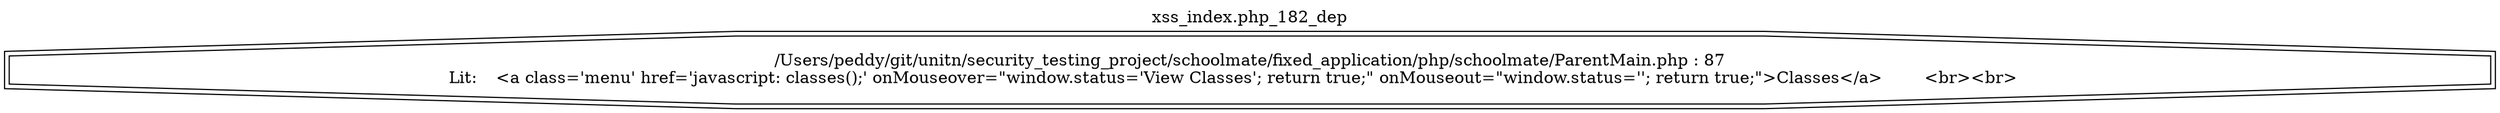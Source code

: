 digraph cfg {
  label="xss_index.php_182_dep";
  labelloc=t;
  n1 [shape=doubleoctagon, label="/Users/peddy/git/unitn/security_testing_project/schoolmate/fixed_application/php/schoolmate/ParentMain.php : 87\nLit: 	 <a class='menu' href='javascript: classes();' onMouseover=\"window.status='View Classes'; return true;\" onMouseout=\"window.status=''; return true;\">Classes</a>	 <br><br>	 \n"];
}
